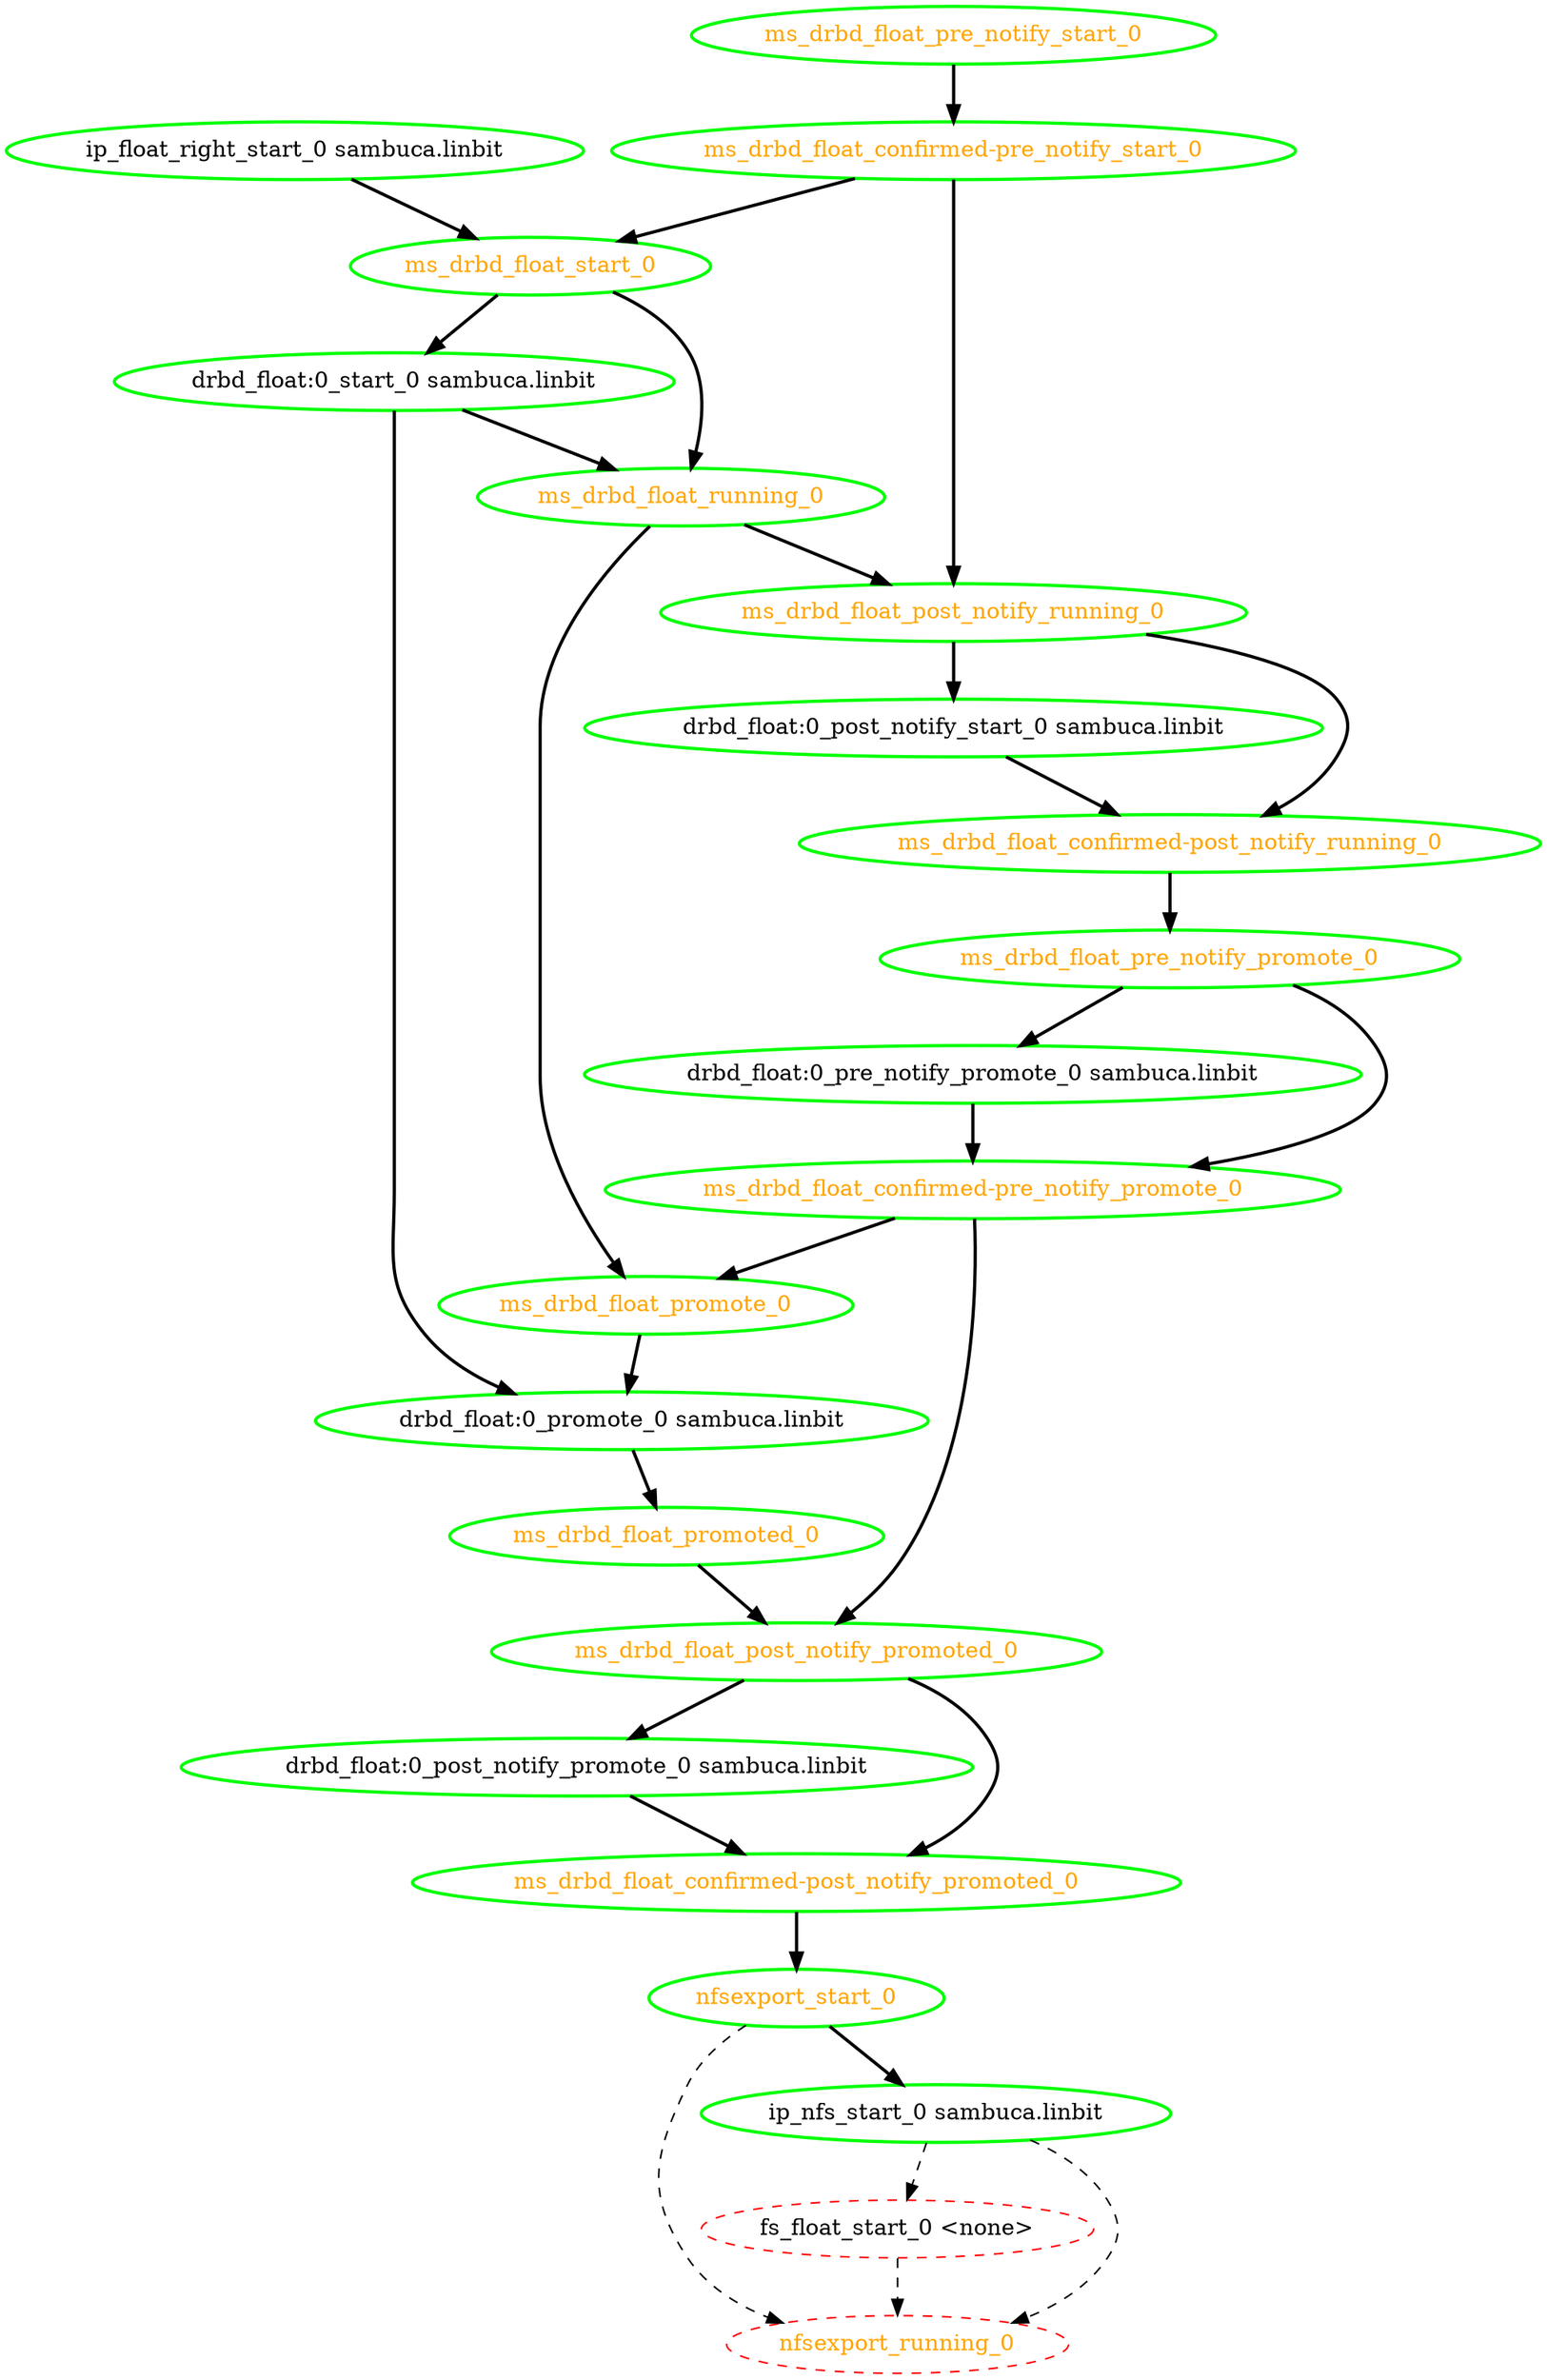 digraph "g" {
"drbd_float:0_post_notify_promote_0 sambuca.linbit" -> "ms_drbd_float_confirmed-post_notify_promoted_0" [ style = bold]
"drbd_float:0_post_notify_promote_0 sambuca.linbit" [ style=bold color="green" fontcolor="black"  ]
"drbd_float:0_post_notify_start_0 sambuca.linbit" -> "ms_drbd_float_confirmed-post_notify_running_0" [ style = bold]
"drbd_float:0_post_notify_start_0 sambuca.linbit" [ style=bold color="green" fontcolor="black"  ]
"drbd_float:0_pre_notify_promote_0 sambuca.linbit" -> "ms_drbd_float_confirmed-pre_notify_promote_0" [ style = bold]
"drbd_float:0_pre_notify_promote_0 sambuca.linbit" [ style=bold color="green" fontcolor="black"  ]
"drbd_float:0_promote_0 sambuca.linbit" -> "ms_drbd_float_promoted_0" [ style = bold]
"drbd_float:0_promote_0 sambuca.linbit" [ style=bold color="green" fontcolor="black"  ]
"drbd_float:0_start_0 sambuca.linbit" -> "drbd_float:0_promote_0 sambuca.linbit" [ style = bold]
"drbd_float:0_start_0 sambuca.linbit" -> "ms_drbd_float_running_0" [ style = bold]
"drbd_float:0_start_0 sambuca.linbit" [ style=bold color="green" fontcolor="black"  ]
"fs_float_start_0 <none>" -> "nfsexport_running_0" [ style = dashed]
"fs_float_start_0 <none>" [ style=dashed color="red" fontcolor="black"  ]
"ip_float_right_start_0 sambuca.linbit" -> "ms_drbd_float_start_0" [ style = bold]
"ip_float_right_start_0 sambuca.linbit" [ style=bold color="green" fontcolor="black"  ]
"ip_nfs_start_0 sambuca.linbit" -> "fs_float_start_0 <none>" [ style = dashed]
"ip_nfs_start_0 sambuca.linbit" -> "nfsexport_running_0" [ style = dashed]
"ip_nfs_start_0 sambuca.linbit" [ style=bold color="green" fontcolor="black"  ]
"ms_drbd_float_confirmed-post_notify_promoted_0" -> "nfsexport_start_0" [ style = bold]
"ms_drbd_float_confirmed-post_notify_promoted_0" [ style=bold color="green" fontcolor="orange"  ]
"ms_drbd_float_confirmed-post_notify_running_0" -> "ms_drbd_float_pre_notify_promote_0" [ style = bold]
"ms_drbd_float_confirmed-post_notify_running_0" [ style=bold color="green" fontcolor="orange"  ]
"ms_drbd_float_confirmed-pre_notify_promote_0" -> "ms_drbd_float_post_notify_promoted_0" [ style = bold]
"ms_drbd_float_confirmed-pre_notify_promote_0" -> "ms_drbd_float_promote_0" [ style = bold]
"ms_drbd_float_confirmed-pre_notify_promote_0" [ style=bold color="green" fontcolor="orange"  ]
"ms_drbd_float_confirmed-pre_notify_start_0" -> "ms_drbd_float_post_notify_running_0" [ style = bold]
"ms_drbd_float_confirmed-pre_notify_start_0" -> "ms_drbd_float_start_0" [ style = bold]
"ms_drbd_float_confirmed-pre_notify_start_0" [ style=bold color="green" fontcolor="orange"  ]
"ms_drbd_float_post_notify_promoted_0" -> "drbd_float:0_post_notify_promote_0 sambuca.linbit" [ style = bold]
"ms_drbd_float_post_notify_promoted_0" -> "ms_drbd_float_confirmed-post_notify_promoted_0" [ style = bold]
"ms_drbd_float_post_notify_promoted_0" [ style=bold color="green" fontcolor="orange"  ]
"ms_drbd_float_post_notify_running_0" -> "drbd_float:0_post_notify_start_0 sambuca.linbit" [ style = bold]
"ms_drbd_float_post_notify_running_0" -> "ms_drbd_float_confirmed-post_notify_running_0" [ style = bold]
"ms_drbd_float_post_notify_running_0" [ style=bold color="green" fontcolor="orange"  ]
"ms_drbd_float_pre_notify_promote_0" -> "drbd_float:0_pre_notify_promote_0 sambuca.linbit" [ style = bold]
"ms_drbd_float_pre_notify_promote_0" -> "ms_drbd_float_confirmed-pre_notify_promote_0" [ style = bold]
"ms_drbd_float_pre_notify_promote_0" [ style=bold color="green" fontcolor="orange"  ]
"ms_drbd_float_pre_notify_start_0" -> "ms_drbd_float_confirmed-pre_notify_start_0" [ style = bold]
"ms_drbd_float_pre_notify_start_0" [ style=bold color="green" fontcolor="orange"  ]
"ms_drbd_float_promote_0" -> "drbd_float:0_promote_0 sambuca.linbit" [ style = bold]
"ms_drbd_float_promote_0" [ style=bold color="green" fontcolor="orange"  ]
"ms_drbd_float_promoted_0" -> "ms_drbd_float_post_notify_promoted_0" [ style = bold]
"ms_drbd_float_promoted_0" [ style=bold color="green" fontcolor="orange"  ]
"ms_drbd_float_running_0" -> "ms_drbd_float_post_notify_running_0" [ style = bold]
"ms_drbd_float_running_0" -> "ms_drbd_float_promote_0" [ style = bold]
"ms_drbd_float_running_0" [ style=bold color="green" fontcolor="orange"  ]
"ms_drbd_float_start_0" -> "drbd_float:0_start_0 sambuca.linbit" [ style = bold]
"ms_drbd_float_start_0" -> "ms_drbd_float_running_0" [ style = bold]
"ms_drbd_float_start_0" [ style=bold color="green" fontcolor="orange"  ]
"nfsexport_running_0" [ style=dashed color="red" fontcolor="orange"  ]
"nfsexport_start_0" -> "ip_nfs_start_0 sambuca.linbit" [ style = bold]
"nfsexport_start_0" -> "nfsexport_running_0" [ style = dashed]
"nfsexport_start_0" [ style=bold color="green" fontcolor="orange"  ]
}
